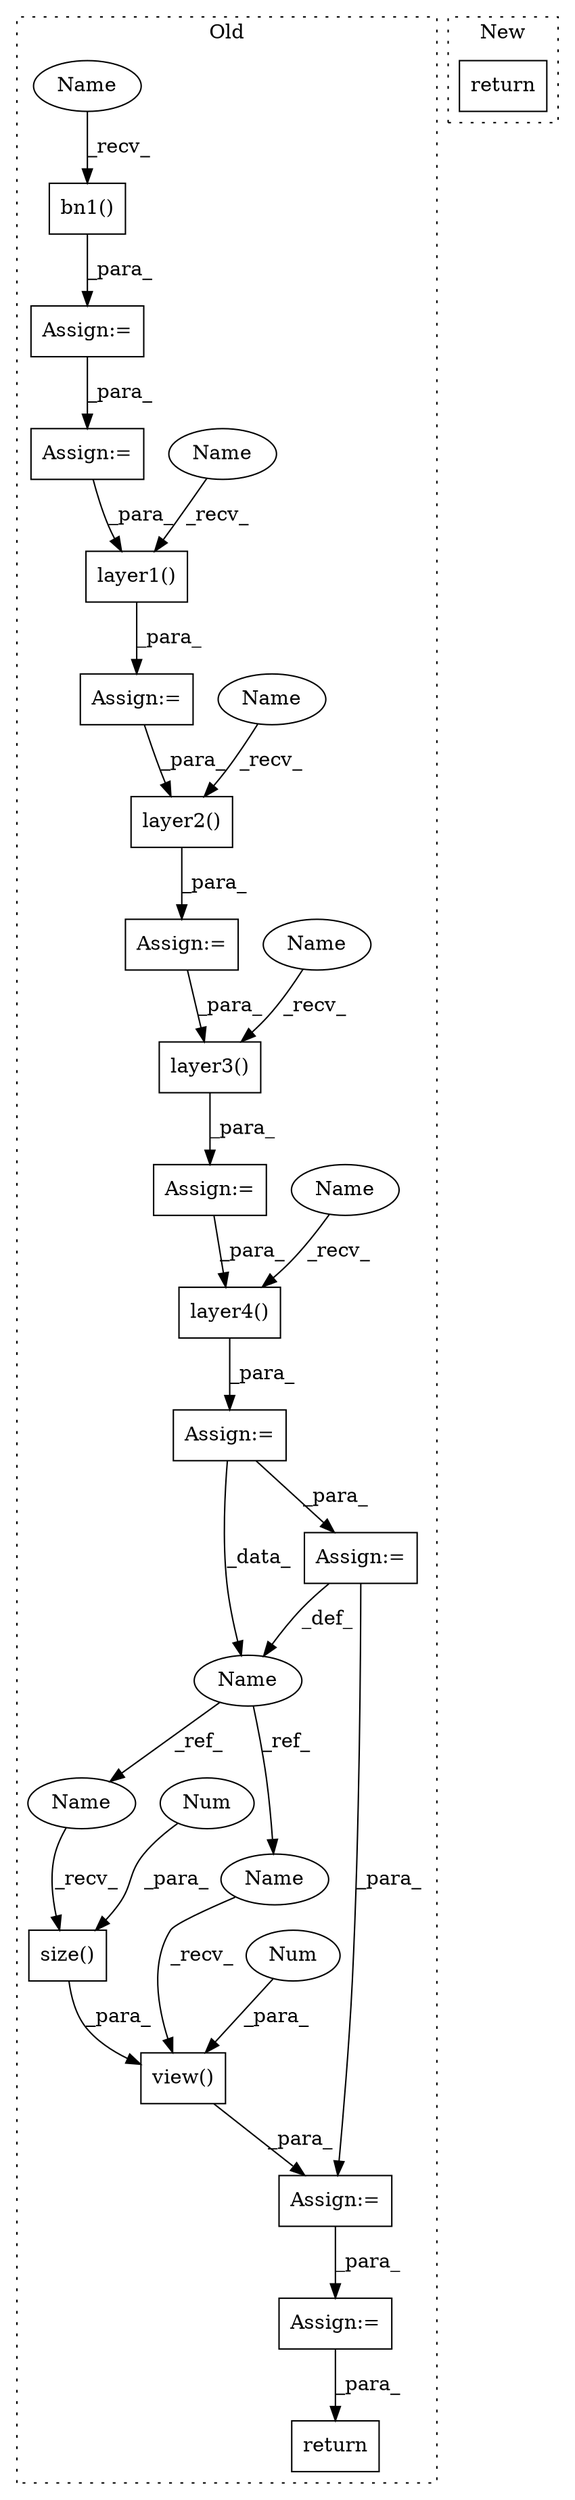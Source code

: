 digraph G {
subgraph cluster0 {
1 [label="layer4()" a="75" s="7218,7233" l="12,1" shape="box"];
3 [label="layer1()" a="75" s="7084,7099" l="12,1" shape="box"];
4 [label="view()" a="75" s="7294,7318" l="9,1" shape="box"];
5 [label="Name" a="87" s="7243" l="3" shape="ellipse"];
6 [label="size()" a="75" s="7303,7313" l="9,1" shape="box"];
7 [label="Num" a="76" s="7316" l="2" shape="ellipse"];
8 [label="Num" a="76" s="7312" l="1" shape="ellipse"];
9 [label="layer3()" a="75" s="7146,7161" l="12,1" shape="box"];
10 [label="layer2()" a="75" s="7115,7130" l="12,1" shape="box"];
11 [label="Assign:=" a="68" s="7215" l="3" shape="box"];
12 [label="Assign:=" a="68" s="6962" l="3" shape="box"];
13 [label="Assign:=" a="68" s="7331" l="3" shape="box"];
14 [label="Assign:=" a="68" s="7246" l="3" shape="box"];
15 [label="Assign:=" a="68" s="7081" l="3" shape="box"];
16 [label="Assign:=" a="68" s="7143" l="3" shape="box"];
17 [label="Assign:=" a="68" s="7112" l="3" shape="box"];
18 [label="Assign:=" a="68" s="7291" l="3" shape="box"];
19 [label="return" a="93" s="7359" l="7" shape="box"];
20 [label="bn1()" a="75" s="6972,6994" l="9,1" shape="box"];
21 [label="Assign:=" a="68" s="7049" l="3" shape="box"];
22 [label="Name" a="87" s="7303" l="3" shape="ellipse"];
23 [label="Name" a="87" s="7294" l="3" shape="ellipse"];
24 [label="Name" a="87" s="7146" l="4" shape="ellipse"];
25 [label="Name" a="87" s="7218" l="4" shape="ellipse"];
26 [label="Name" a="87" s="7084" l="4" shape="ellipse"];
27 [label="Name" a="87" s="7115" l="4" shape="ellipse"];
28 [label="Name" a="87" s="6972" l="4" shape="ellipse"];
label = "Old";
style="dotted";
}
subgraph cluster1 {
2 [label="return" a="93" s="7465" l="7" shape="box"];
label = "New";
style="dotted";
}
1 -> 11 [label="_para_"];
3 -> 15 [label="_para_"];
4 -> 18 [label="_para_"];
5 -> 22 [label="_ref_"];
5 -> 23 [label="_ref_"];
6 -> 4 [label="_para_"];
7 -> 4 [label="_para_"];
8 -> 6 [label="_para_"];
9 -> 16 [label="_para_"];
10 -> 17 [label="_para_"];
11 -> 5 [label="_data_"];
11 -> 14 [label="_para_"];
12 -> 21 [label="_para_"];
13 -> 19 [label="_para_"];
14 -> 18 [label="_para_"];
14 -> 5 [label="_def_"];
15 -> 10 [label="_para_"];
16 -> 1 [label="_para_"];
17 -> 9 [label="_para_"];
18 -> 13 [label="_para_"];
20 -> 12 [label="_para_"];
21 -> 3 [label="_para_"];
22 -> 6 [label="_recv_"];
23 -> 4 [label="_recv_"];
24 -> 9 [label="_recv_"];
25 -> 1 [label="_recv_"];
26 -> 3 [label="_recv_"];
27 -> 10 [label="_recv_"];
28 -> 20 [label="_recv_"];
}
